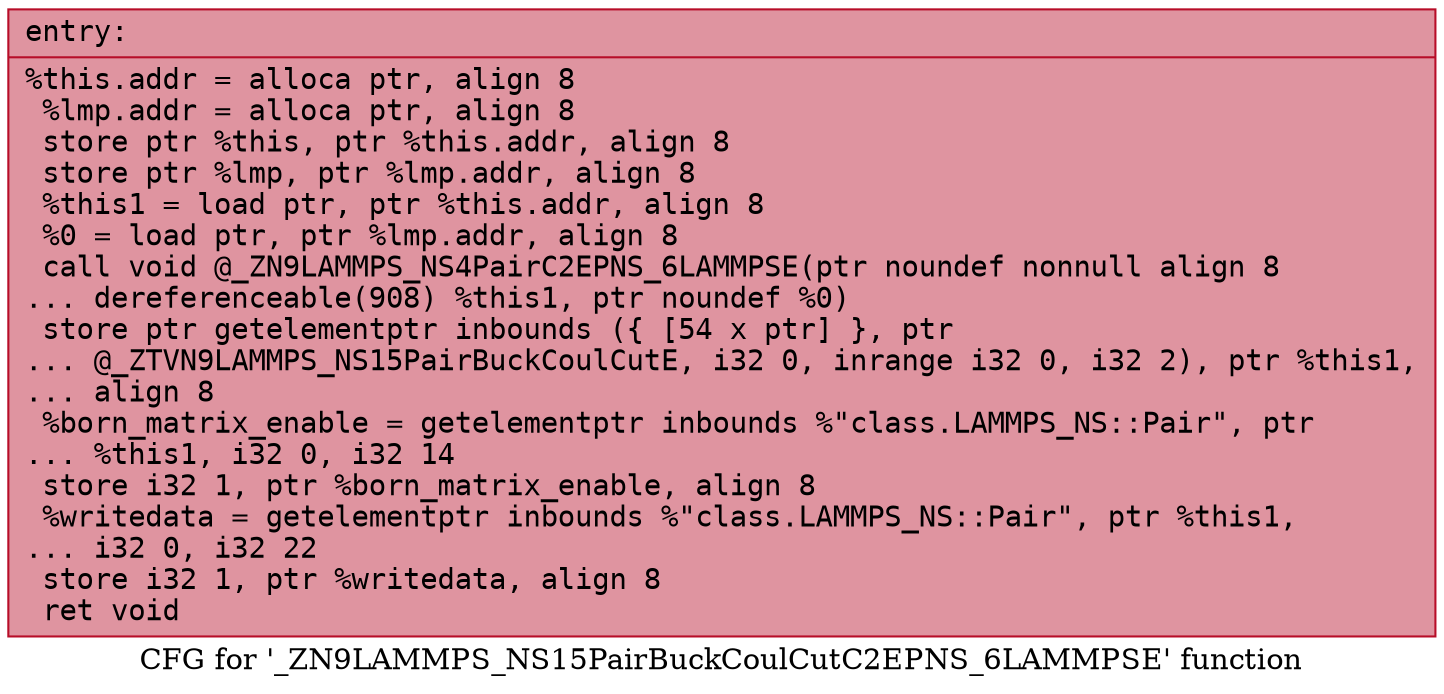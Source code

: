 digraph "CFG for '_ZN9LAMMPS_NS15PairBuckCoulCutC2EPNS_6LAMMPSE' function" {
	label="CFG for '_ZN9LAMMPS_NS15PairBuckCoulCutC2EPNS_6LAMMPSE' function";

	Node0x5558aab07e40 [shape=record,color="#b70d28ff", style=filled, fillcolor="#b70d2870" fontname="Courier",label="{entry:\l|  %this.addr = alloca ptr, align 8\l  %lmp.addr = alloca ptr, align 8\l  store ptr %this, ptr %this.addr, align 8\l  store ptr %lmp, ptr %lmp.addr, align 8\l  %this1 = load ptr, ptr %this.addr, align 8\l  %0 = load ptr, ptr %lmp.addr, align 8\l  call void @_ZN9LAMMPS_NS4PairC2EPNS_6LAMMPSE(ptr noundef nonnull align 8\l... dereferenceable(908) %this1, ptr noundef %0)\l  store ptr getelementptr inbounds (\{ [54 x ptr] \}, ptr\l... @_ZTVN9LAMMPS_NS15PairBuckCoulCutE, i32 0, inrange i32 0, i32 2), ptr %this1,\l... align 8\l  %born_matrix_enable = getelementptr inbounds %\"class.LAMMPS_NS::Pair\", ptr\l... %this1, i32 0, i32 14\l  store i32 1, ptr %born_matrix_enable, align 8\l  %writedata = getelementptr inbounds %\"class.LAMMPS_NS::Pair\", ptr %this1,\l... i32 0, i32 22\l  store i32 1, ptr %writedata, align 8\l  ret void\l}"];
}
